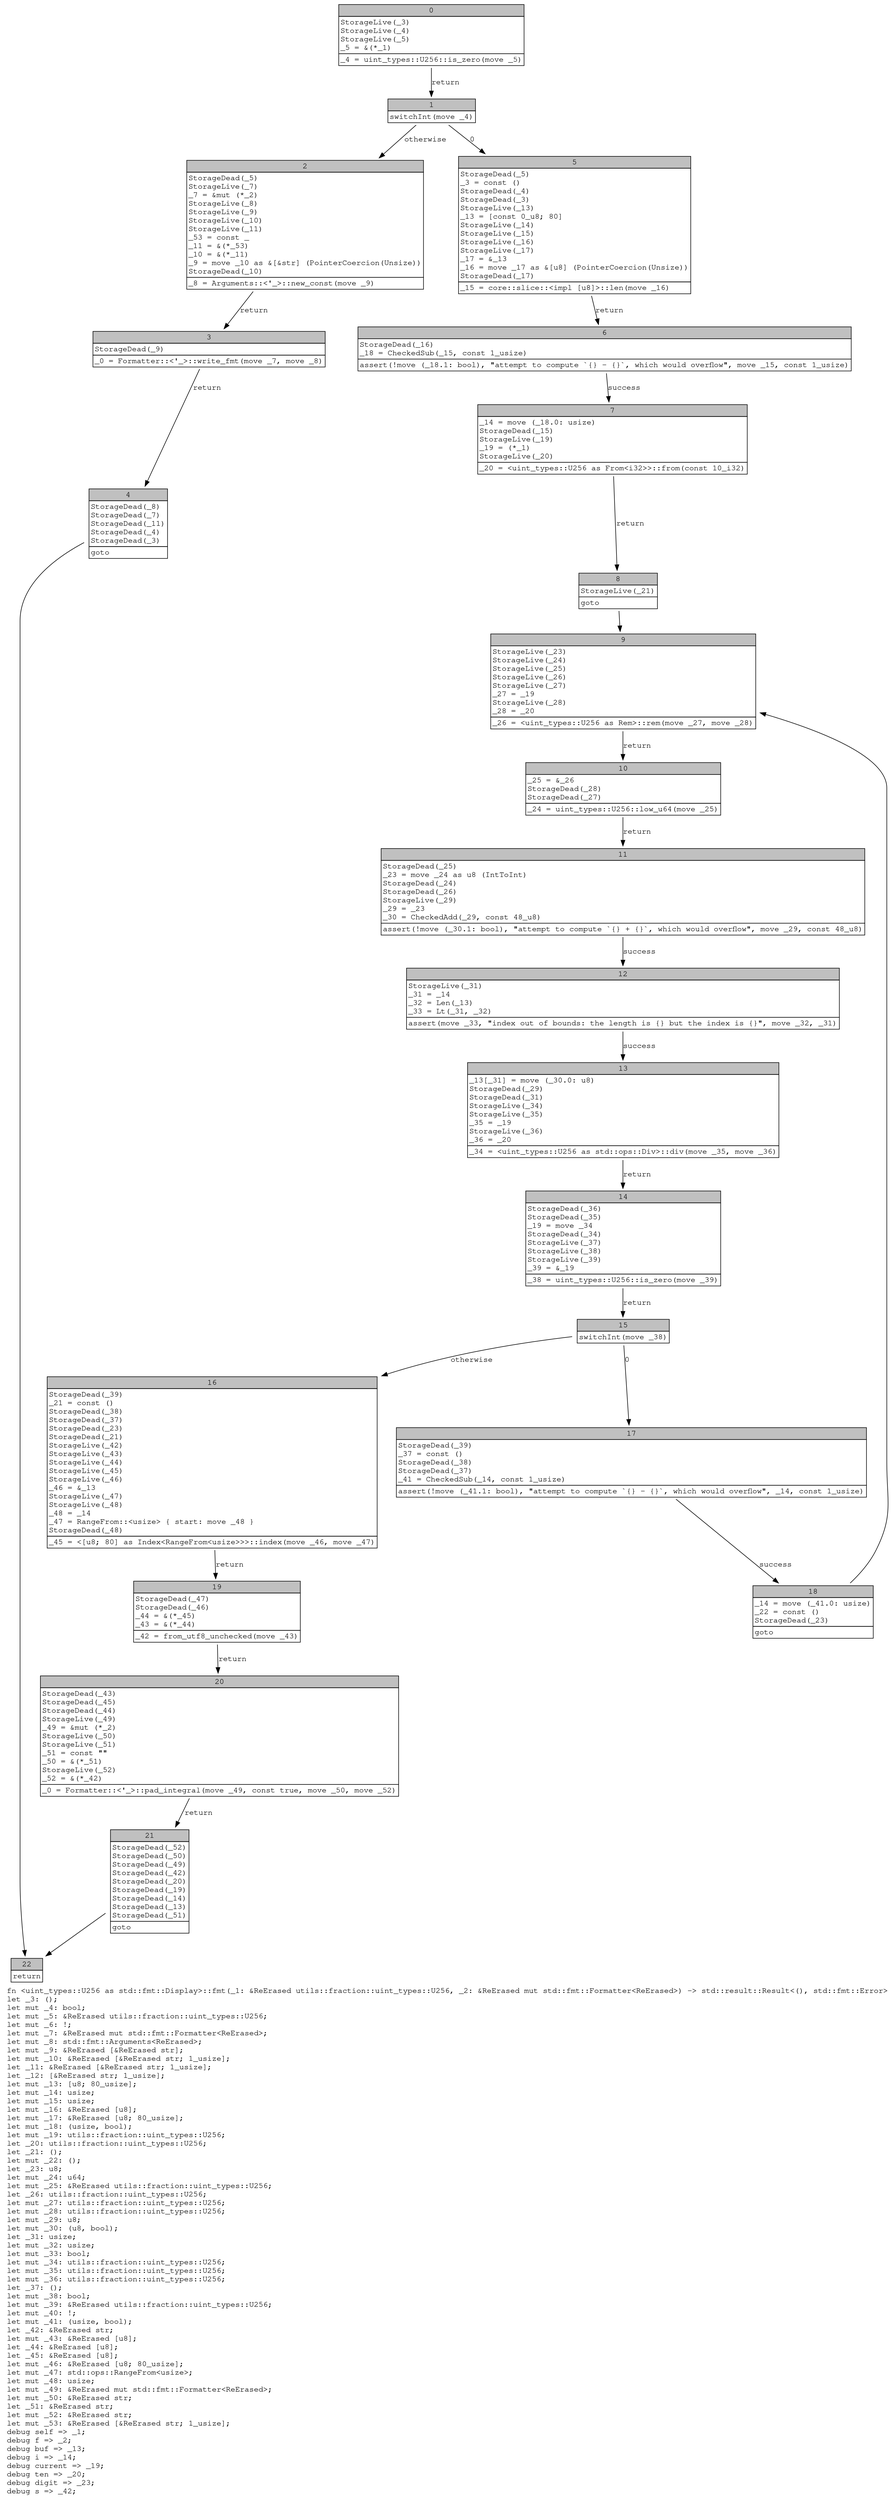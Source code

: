 digraph Mir_0_11553 {
    graph [fontname="Courier, monospace"];
    node [fontname="Courier, monospace"];
    edge [fontname="Courier, monospace"];
    label=<fn &lt;uint_types::U256 as std::fmt::Display&gt;::fmt(_1: &amp;ReErased utils::fraction::uint_types::U256, _2: &amp;ReErased mut std::fmt::Formatter&lt;ReErased&gt;) -&gt; std::result::Result&lt;(), std::fmt::Error&gt;<br align="left"/>let _3: ();<br align="left"/>let mut _4: bool;<br align="left"/>let mut _5: &amp;ReErased utils::fraction::uint_types::U256;<br align="left"/>let mut _6: !;<br align="left"/>let mut _7: &amp;ReErased mut std::fmt::Formatter&lt;ReErased&gt;;<br align="left"/>let mut _8: std::fmt::Arguments&lt;ReErased&gt;;<br align="left"/>let mut _9: &amp;ReErased [&amp;ReErased str];<br align="left"/>let mut _10: &amp;ReErased [&amp;ReErased str; 1_usize];<br align="left"/>let _11: &amp;ReErased [&amp;ReErased str; 1_usize];<br align="left"/>let _12: [&amp;ReErased str; 1_usize];<br align="left"/>let mut _13: [u8; 80_usize];<br align="left"/>let mut _14: usize;<br align="left"/>let mut _15: usize;<br align="left"/>let mut _16: &amp;ReErased [u8];<br align="left"/>let mut _17: &amp;ReErased [u8; 80_usize];<br align="left"/>let mut _18: (usize, bool);<br align="left"/>let mut _19: utils::fraction::uint_types::U256;<br align="left"/>let _20: utils::fraction::uint_types::U256;<br align="left"/>let _21: ();<br align="left"/>let mut _22: ();<br align="left"/>let _23: u8;<br align="left"/>let mut _24: u64;<br align="left"/>let mut _25: &amp;ReErased utils::fraction::uint_types::U256;<br align="left"/>let _26: utils::fraction::uint_types::U256;<br align="left"/>let mut _27: utils::fraction::uint_types::U256;<br align="left"/>let mut _28: utils::fraction::uint_types::U256;<br align="left"/>let mut _29: u8;<br align="left"/>let mut _30: (u8, bool);<br align="left"/>let _31: usize;<br align="left"/>let mut _32: usize;<br align="left"/>let mut _33: bool;<br align="left"/>let mut _34: utils::fraction::uint_types::U256;<br align="left"/>let mut _35: utils::fraction::uint_types::U256;<br align="left"/>let mut _36: utils::fraction::uint_types::U256;<br align="left"/>let _37: ();<br align="left"/>let mut _38: bool;<br align="left"/>let mut _39: &amp;ReErased utils::fraction::uint_types::U256;<br align="left"/>let mut _40: !;<br align="left"/>let mut _41: (usize, bool);<br align="left"/>let _42: &amp;ReErased str;<br align="left"/>let mut _43: &amp;ReErased [u8];<br align="left"/>let _44: &amp;ReErased [u8];<br align="left"/>let _45: &amp;ReErased [u8];<br align="left"/>let mut _46: &amp;ReErased [u8; 80_usize];<br align="left"/>let mut _47: std::ops::RangeFrom&lt;usize&gt;;<br align="left"/>let mut _48: usize;<br align="left"/>let mut _49: &amp;ReErased mut std::fmt::Formatter&lt;ReErased&gt;;<br align="left"/>let mut _50: &amp;ReErased str;<br align="left"/>let _51: &amp;ReErased str;<br align="left"/>let mut _52: &amp;ReErased str;<br align="left"/>let mut _53: &amp;ReErased [&amp;ReErased str; 1_usize];<br align="left"/>debug self =&gt; _1;<br align="left"/>debug f =&gt; _2;<br align="left"/>debug buf =&gt; _13;<br align="left"/>debug i =&gt; _14;<br align="left"/>debug current =&gt; _19;<br align="left"/>debug ten =&gt; _20;<br align="left"/>debug digit =&gt; _23;<br align="left"/>debug s =&gt; _42;<br align="left"/>>;
    bb0__0_11553 [shape="none", label=<<table border="0" cellborder="1" cellspacing="0"><tr><td bgcolor="gray" align="center" colspan="1">0</td></tr><tr><td align="left" balign="left">StorageLive(_3)<br/>StorageLive(_4)<br/>StorageLive(_5)<br/>_5 = &amp;(*_1)<br/></td></tr><tr><td align="left">_4 = uint_types::U256::is_zero(move _5)</td></tr></table>>];
    bb1__0_11553 [shape="none", label=<<table border="0" cellborder="1" cellspacing="0"><tr><td bgcolor="gray" align="center" colspan="1">1</td></tr><tr><td align="left">switchInt(move _4)</td></tr></table>>];
    bb2__0_11553 [shape="none", label=<<table border="0" cellborder="1" cellspacing="0"><tr><td bgcolor="gray" align="center" colspan="1">2</td></tr><tr><td align="left" balign="left">StorageDead(_5)<br/>StorageLive(_7)<br/>_7 = &amp;mut (*_2)<br/>StorageLive(_8)<br/>StorageLive(_9)<br/>StorageLive(_10)<br/>StorageLive(_11)<br/>_53 = const _<br/>_11 = &amp;(*_53)<br/>_10 = &amp;(*_11)<br/>_9 = move _10 as &amp;[&amp;str] (PointerCoercion(Unsize))<br/>StorageDead(_10)<br/></td></tr><tr><td align="left">_8 = Arguments::&lt;'_&gt;::new_const(move _9)</td></tr></table>>];
    bb3__0_11553 [shape="none", label=<<table border="0" cellborder="1" cellspacing="0"><tr><td bgcolor="gray" align="center" colspan="1">3</td></tr><tr><td align="left" balign="left">StorageDead(_9)<br/></td></tr><tr><td align="left">_0 = Formatter::&lt;'_&gt;::write_fmt(move _7, move _8)</td></tr></table>>];
    bb4__0_11553 [shape="none", label=<<table border="0" cellborder="1" cellspacing="0"><tr><td bgcolor="gray" align="center" colspan="1">4</td></tr><tr><td align="left" balign="left">StorageDead(_8)<br/>StorageDead(_7)<br/>StorageDead(_11)<br/>StorageDead(_4)<br/>StorageDead(_3)<br/></td></tr><tr><td align="left">goto</td></tr></table>>];
    bb5__0_11553 [shape="none", label=<<table border="0" cellborder="1" cellspacing="0"><tr><td bgcolor="gray" align="center" colspan="1">5</td></tr><tr><td align="left" balign="left">StorageDead(_5)<br/>_3 = const ()<br/>StorageDead(_4)<br/>StorageDead(_3)<br/>StorageLive(_13)<br/>_13 = [const 0_u8; 80]<br/>StorageLive(_14)<br/>StorageLive(_15)<br/>StorageLive(_16)<br/>StorageLive(_17)<br/>_17 = &amp;_13<br/>_16 = move _17 as &amp;[u8] (PointerCoercion(Unsize))<br/>StorageDead(_17)<br/></td></tr><tr><td align="left">_15 = core::slice::&lt;impl [u8]&gt;::len(move _16)</td></tr></table>>];
    bb6__0_11553 [shape="none", label=<<table border="0" cellborder="1" cellspacing="0"><tr><td bgcolor="gray" align="center" colspan="1">6</td></tr><tr><td align="left" balign="left">StorageDead(_16)<br/>_18 = CheckedSub(_15, const 1_usize)<br/></td></tr><tr><td align="left">assert(!move (_18.1: bool), &quot;attempt to compute `{} - {}`, which would overflow&quot;, move _15, const 1_usize)</td></tr></table>>];
    bb7__0_11553 [shape="none", label=<<table border="0" cellborder="1" cellspacing="0"><tr><td bgcolor="gray" align="center" colspan="1">7</td></tr><tr><td align="left" balign="left">_14 = move (_18.0: usize)<br/>StorageDead(_15)<br/>StorageLive(_19)<br/>_19 = (*_1)<br/>StorageLive(_20)<br/></td></tr><tr><td align="left">_20 = &lt;uint_types::U256 as From&lt;i32&gt;&gt;::from(const 10_i32)</td></tr></table>>];
    bb8__0_11553 [shape="none", label=<<table border="0" cellborder="1" cellspacing="0"><tr><td bgcolor="gray" align="center" colspan="1">8</td></tr><tr><td align="left" balign="left">StorageLive(_21)<br/></td></tr><tr><td align="left">goto</td></tr></table>>];
    bb9__0_11553 [shape="none", label=<<table border="0" cellborder="1" cellspacing="0"><tr><td bgcolor="gray" align="center" colspan="1">9</td></tr><tr><td align="left" balign="left">StorageLive(_23)<br/>StorageLive(_24)<br/>StorageLive(_25)<br/>StorageLive(_26)<br/>StorageLive(_27)<br/>_27 = _19<br/>StorageLive(_28)<br/>_28 = _20<br/></td></tr><tr><td align="left">_26 = &lt;uint_types::U256 as Rem&gt;::rem(move _27, move _28)</td></tr></table>>];
    bb10__0_11553 [shape="none", label=<<table border="0" cellborder="1" cellspacing="0"><tr><td bgcolor="gray" align="center" colspan="1">10</td></tr><tr><td align="left" balign="left">_25 = &amp;_26<br/>StorageDead(_28)<br/>StorageDead(_27)<br/></td></tr><tr><td align="left">_24 = uint_types::U256::low_u64(move _25)</td></tr></table>>];
    bb11__0_11553 [shape="none", label=<<table border="0" cellborder="1" cellspacing="0"><tr><td bgcolor="gray" align="center" colspan="1">11</td></tr><tr><td align="left" balign="left">StorageDead(_25)<br/>_23 = move _24 as u8 (IntToInt)<br/>StorageDead(_24)<br/>StorageDead(_26)<br/>StorageLive(_29)<br/>_29 = _23<br/>_30 = CheckedAdd(_29, const 48_u8)<br/></td></tr><tr><td align="left">assert(!move (_30.1: bool), &quot;attempt to compute `{} + {}`, which would overflow&quot;, move _29, const 48_u8)</td></tr></table>>];
    bb12__0_11553 [shape="none", label=<<table border="0" cellborder="1" cellspacing="0"><tr><td bgcolor="gray" align="center" colspan="1">12</td></tr><tr><td align="left" balign="left">StorageLive(_31)<br/>_31 = _14<br/>_32 = Len(_13)<br/>_33 = Lt(_31, _32)<br/></td></tr><tr><td align="left">assert(move _33, &quot;index out of bounds: the length is {} but the index is {}&quot;, move _32, _31)</td></tr></table>>];
    bb13__0_11553 [shape="none", label=<<table border="0" cellborder="1" cellspacing="0"><tr><td bgcolor="gray" align="center" colspan="1">13</td></tr><tr><td align="left" balign="left">_13[_31] = move (_30.0: u8)<br/>StorageDead(_29)<br/>StorageDead(_31)<br/>StorageLive(_34)<br/>StorageLive(_35)<br/>_35 = _19<br/>StorageLive(_36)<br/>_36 = _20<br/></td></tr><tr><td align="left">_34 = &lt;uint_types::U256 as std::ops::Div&gt;::div(move _35, move _36)</td></tr></table>>];
    bb14__0_11553 [shape="none", label=<<table border="0" cellborder="1" cellspacing="0"><tr><td bgcolor="gray" align="center" colspan="1">14</td></tr><tr><td align="left" balign="left">StorageDead(_36)<br/>StorageDead(_35)<br/>_19 = move _34<br/>StorageDead(_34)<br/>StorageLive(_37)<br/>StorageLive(_38)<br/>StorageLive(_39)<br/>_39 = &amp;_19<br/></td></tr><tr><td align="left">_38 = uint_types::U256::is_zero(move _39)</td></tr></table>>];
    bb15__0_11553 [shape="none", label=<<table border="0" cellborder="1" cellspacing="0"><tr><td bgcolor="gray" align="center" colspan="1">15</td></tr><tr><td align="left">switchInt(move _38)</td></tr></table>>];
    bb16__0_11553 [shape="none", label=<<table border="0" cellborder="1" cellspacing="0"><tr><td bgcolor="gray" align="center" colspan="1">16</td></tr><tr><td align="left" balign="left">StorageDead(_39)<br/>_21 = const ()<br/>StorageDead(_38)<br/>StorageDead(_37)<br/>StorageDead(_23)<br/>StorageDead(_21)<br/>StorageLive(_42)<br/>StorageLive(_43)<br/>StorageLive(_44)<br/>StorageLive(_45)<br/>StorageLive(_46)<br/>_46 = &amp;_13<br/>StorageLive(_47)<br/>StorageLive(_48)<br/>_48 = _14<br/>_47 = RangeFrom::&lt;usize&gt; { start: move _48 }<br/>StorageDead(_48)<br/></td></tr><tr><td align="left">_45 = &lt;[u8; 80] as Index&lt;RangeFrom&lt;usize&gt;&gt;&gt;::index(move _46, move _47)</td></tr></table>>];
    bb17__0_11553 [shape="none", label=<<table border="0" cellborder="1" cellspacing="0"><tr><td bgcolor="gray" align="center" colspan="1">17</td></tr><tr><td align="left" balign="left">StorageDead(_39)<br/>_37 = const ()<br/>StorageDead(_38)<br/>StorageDead(_37)<br/>_41 = CheckedSub(_14, const 1_usize)<br/></td></tr><tr><td align="left">assert(!move (_41.1: bool), &quot;attempt to compute `{} - {}`, which would overflow&quot;, _14, const 1_usize)</td></tr></table>>];
    bb18__0_11553 [shape="none", label=<<table border="0" cellborder="1" cellspacing="0"><tr><td bgcolor="gray" align="center" colspan="1">18</td></tr><tr><td align="left" balign="left">_14 = move (_41.0: usize)<br/>_22 = const ()<br/>StorageDead(_23)<br/></td></tr><tr><td align="left">goto</td></tr></table>>];
    bb19__0_11553 [shape="none", label=<<table border="0" cellborder="1" cellspacing="0"><tr><td bgcolor="gray" align="center" colspan="1">19</td></tr><tr><td align="left" balign="left">StorageDead(_47)<br/>StorageDead(_46)<br/>_44 = &amp;(*_45)<br/>_43 = &amp;(*_44)<br/></td></tr><tr><td align="left">_42 = from_utf8_unchecked(move _43)</td></tr></table>>];
    bb20__0_11553 [shape="none", label=<<table border="0" cellborder="1" cellspacing="0"><tr><td bgcolor="gray" align="center" colspan="1">20</td></tr><tr><td align="left" balign="left">StorageDead(_43)<br/>StorageDead(_45)<br/>StorageDead(_44)<br/>StorageLive(_49)<br/>_49 = &amp;mut (*_2)<br/>StorageLive(_50)<br/>StorageLive(_51)<br/>_51 = const &quot;&quot;<br/>_50 = &amp;(*_51)<br/>StorageLive(_52)<br/>_52 = &amp;(*_42)<br/></td></tr><tr><td align="left">_0 = Formatter::&lt;'_&gt;::pad_integral(move _49, const true, move _50, move _52)</td></tr></table>>];
    bb21__0_11553 [shape="none", label=<<table border="0" cellborder="1" cellspacing="0"><tr><td bgcolor="gray" align="center" colspan="1">21</td></tr><tr><td align="left" balign="left">StorageDead(_52)<br/>StorageDead(_50)<br/>StorageDead(_49)<br/>StorageDead(_42)<br/>StorageDead(_20)<br/>StorageDead(_19)<br/>StorageDead(_14)<br/>StorageDead(_13)<br/>StorageDead(_51)<br/></td></tr><tr><td align="left">goto</td></tr></table>>];
    bb22__0_11553 [shape="none", label=<<table border="0" cellborder="1" cellspacing="0"><tr><td bgcolor="gray" align="center" colspan="1">22</td></tr><tr><td align="left">return</td></tr></table>>];
    bb0__0_11553 -> bb1__0_11553 [label="return"];
    bb1__0_11553 -> bb5__0_11553 [label="0"];
    bb1__0_11553 -> bb2__0_11553 [label="otherwise"];
    bb2__0_11553 -> bb3__0_11553 [label="return"];
    bb3__0_11553 -> bb4__0_11553 [label="return"];
    bb4__0_11553 -> bb22__0_11553 [label=""];
    bb5__0_11553 -> bb6__0_11553 [label="return"];
    bb6__0_11553 -> bb7__0_11553 [label="success"];
    bb7__0_11553 -> bb8__0_11553 [label="return"];
    bb8__0_11553 -> bb9__0_11553 [label=""];
    bb9__0_11553 -> bb10__0_11553 [label="return"];
    bb10__0_11553 -> bb11__0_11553 [label="return"];
    bb11__0_11553 -> bb12__0_11553 [label="success"];
    bb12__0_11553 -> bb13__0_11553 [label="success"];
    bb13__0_11553 -> bb14__0_11553 [label="return"];
    bb14__0_11553 -> bb15__0_11553 [label="return"];
    bb15__0_11553 -> bb17__0_11553 [label="0"];
    bb15__0_11553 -> bb16__0_11553 [label="otherwise"];
    bb16__0_11553 -> bb19__0_11553 [label="return"];
    bb17__0_11553 -> bb18__0_11553 [label="success"];
    bb18__0_11553 -> bb9__0_11553 [label=""];
    bb19__0_11553 -> bb20__0_11553 [label="return"];
    bb20__0_11553 -> bb21__0_11553 [label="return"];
    bb21__0_11553 -> bb22__0_11553 [label=""];
}
